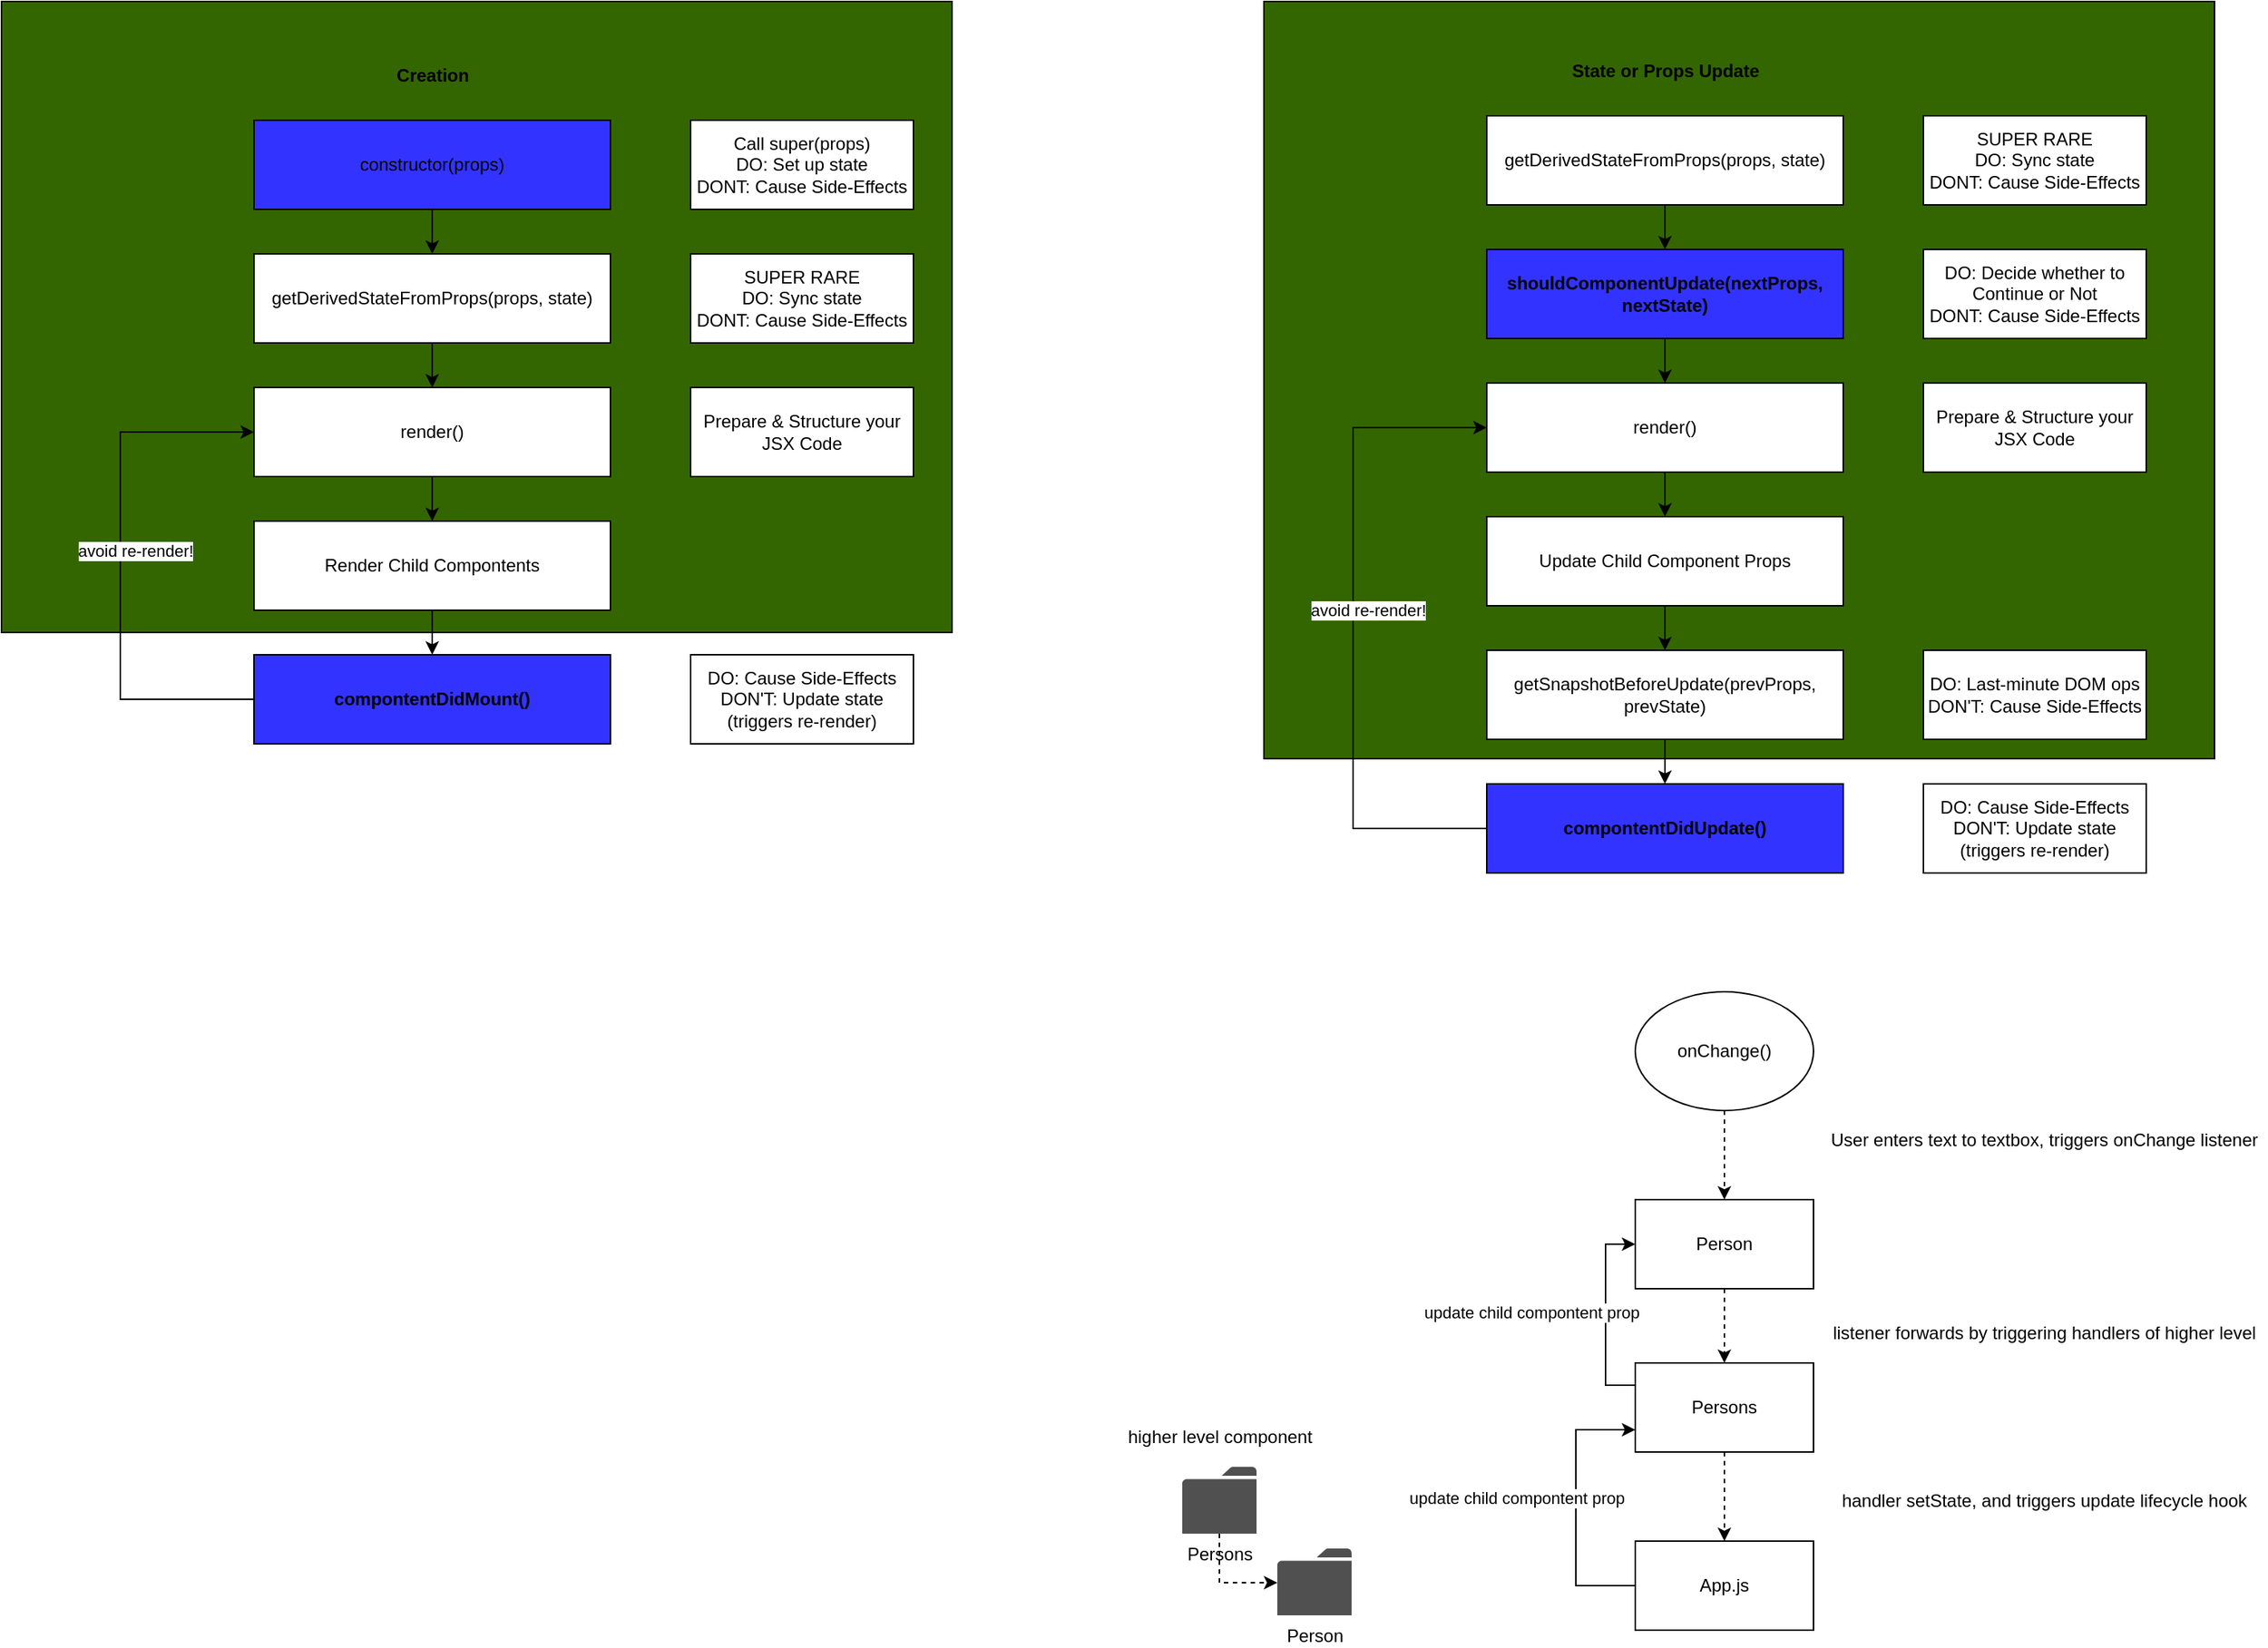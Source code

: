 <mxfile version="13.1.3">
    <diagram id="6hGFLwfOUW9BJ-s0fimq" name="Component Lifecycle">
        <mxGraphModel dx="898" dy="490" grid="1" gridSize="10" guides="1" tooltips="1" connect="1" arrows="1" fold="1" page="1" pageScale="1" pageWidth="827" pageHeight="1169" math="0" shadow="0">
            <root>
                <mxCell id="0"/>
                <mxCell id="1" parent="0"/>
                <mxCell id="54" style="edgeStyle=orthogonalEdgeStyle;rounded=0;orthogonalLoop=1;jettySize=auto;html=1;entryX=0;entryY=0.75;entryDx=0;entryDy=0;exitX=0;exitY=0.5;exitDx=0;exitDy=0;" parent="1" source="44" target="45" edge="1">
                    <mxGeometry relative="1" as="geometry">
                        <Array as="points">
                            <mxPoint x="1160" y="1110"/>
                            <mxPoint x="1160" y="1005"/>
                        </Array>
                    </mxGeometry>
                </mxCell>
                <mxCell id="56" value="update child compontent prop" style="edgeLabel;html=1;align=center;verticalAlign=middle;resizable=0;points=[];" parent="54" vertex="1" connectable="0">
                    <mxGeometry x="0.182" y="3" relative="1" as="geometry">
                        <mxPoint x="-37" y="10" as="offset"/>
                    </mxGeometry>
                </mxCell>
                <mxCell id="44" value="App.js" style="rounded=0;whiteSpace=wrap;html=1;fillColor=none;" parent="1" vertex="1">
                    <mxGeometry x="1200" y="1080" width="120" height="60" as="geometry"/>
                </mxCell>
                <mxCell id="41" value="" style="rounded=0;whiteSpace=wrap;html=1;fillColor=#336600;" parent="1" vertex="1">
                    <mxGeometry x="100" y="43" width="640" height="425" as="geometry"/>
                </mxCell>
                <mxCell id="40" value="" style="rounded=0;whiteSpace=wrap;html=1;fillColor=#336600;" parent="1" vertex="1">
                    <mxGeometry x="950" y="43" width="640" height="510" as="geometry"/>
                </mxCell>
                <mxCell id="13" value="" style="edgeStyle=orthogonalEdgeStyle;rounded=0;orthogonalLoop=1;jettySize=auto;html=1;" parent="1" source="2" target="5" edge="1">
                    <mxGeometry relative="1" as="geometry"/>
                </mxCell>
                <mxCell id="2" value="constructor(props)" style="rounded=0;whiteSpace=wrap;html=1;fillColor=#3333FF;" parent="1" vertex="1">
                    <mxGeometry x="270" y="123" width="240" height="60" as="geometry"/>
                </mxCell>
                <mxCell id="3" value="Creation" style="text;html=1;align=center;verticalAlign=middle;resizable=0;points=[];autosize=1;fontStyle=1" parent="1" vertex="1">
                    <mxGeometry x="360" y="83" width="60" height="20" as="geometry"/>
                </mxCell>
                <mxCell id="4" value="State or Props Update" style="text;html=1;align=center;verticalAlign=middle;resizable=0;points=[];autosize=1;fontStyle=1" parent="1" vertex="1">
                    <mxGeometry x="1150" y="80" width="140" height="20" as="geometry"/>
                </mxCell>
                <mxCell id="14" value="" style="edgeStyle=orthogonalEdgeStyle;rounded=0;orthogonalLoop=1;jettySize=auto;html=1;" parent="1" source="5" target="8" edge="1">
                    <mxGeometry relative="1" as="geometry"/>
                </mxCell>
                <mxCell id="5" value="getDerivedStateFromProps(props, state)" style="rounded=0;whiteSpace=wrap;html=1;" parent="1" vertex="1">
                    <mxGeometry x="270" y="213" width="240" height="60" as="geometry"/>
                </mxCell>
                <mxCell id="6" value="Call super(props)&lt;br&gt;DO: Set up state&lt;br&gt;DONT: Cause Side-Effects" style="rounded=0;whiteSpace=wrap;html=1;" parent="1" vertex="1">
                    <mxGeometry x="564" y="123" width="150" height="60" as="geometry"/>
                </mxCell>
                <mxCell id="7" value="SUPER RARE&lt;br&gt;DO: Sync state&lt;br&gt;DONT: Cause Side-Effects" style="rounded=0;whiteSpace=wrap;html=1;" parent="1" vertex="1">
                    <mxGeometry x="564" y="213" width="150" height="60" as="geometry"/>
                </mxCell>
                <mxCell id="15" value="" style="edgeStyle=orthogonalEdgeStyle;rounded=0;orthogonalLoop=1;jettySize=auto;html=1;" parent="1" source="8" target="10" edge="1">
                    <mxGeometry relative="1" as="geometry"/>
                </mxCell>
                <mxCell id="8" value="render()" style="rounded=0;whiteSpace=wrap;html=1;" parent="1" vertex="1">
                    <mxGeometry x="270" y="303" width="240" height="60" as="geometry"/>
                </mxCell>
                <mxCell id="9" value="Prepare &amp;amp; Structure your JSX Code" style="rounded=0;whiteSpace=wrap;html=1;" parent="1" vertex="1">
                    <mxGeometry x="564" y="303" width="150" height="60" as="geometry"/>
                </mxCell>
                <mxCell id="16" value="" style="edgeStyle=orthogonalEdgeStyle;rounded=0;orthogonalLoop=1;jettySize=auto;html=1;" parent="1" source="10" target="11" edge="1">
                    <mxGeometry relative="1" as="geometry"/>
                </mxCell>
                <mxCell id="10" value="Render Child Compontents" style="rounded=0;whiteSpace=wrap;html=1;" parent="1" vertex="1">
                    <mxGeometry x="270" y="393" width="240" height="60" as="geometry"/>
                </mxCell>
                <mxCell id="18" style="edgeStyle=orthogonalEdgeStyle;rounded=0;orthogonalLoop=1;jettySize=auto;html=1;entryX=0;entryY=0.5;entryDx=0;entryDy=0;exitX=0;exitY=0.5;exitDx=0;exitDy=0;" parent="1" source="11" target="8" edge="1">
                    <mxGeometry relative="1" as="geometry">
                        <Array as="points">
                            <mxPoint x="180" y="513"/>
                            <mxPoint x="180" y="333"/>
                        </Array>
                    </mxGeometry>
                </mxCell>
                <mxCell id="19" value="avoid re-render!" style="edgeLabel;html=1;align=center;verticalAlign=middle;resizable=0;points=[];" parent="18" vertex="1" connectable="0">
                    <mxGeometry x="0.056" y="1" relative="1" as="geometry">
                        <mxPoint x="11" as="offset"/>
                    </mxGeometry>
                </mxCell>
                <mxCell id="11" value="compontentDidMount()" style="rounded=0;whiteSpace=wrap;html=1;fillColor=#3333FF;fontStyle=1" parent="1" vertex="1">
                    <mxGeometry x="270" y="483" width="240" height="60" as="geometry"/>
                </mxCell>
                <mxCell id="12" value="DO: Cause Side-Effects&lt;br&gt;DON'T: Update state (triggers re-render)" style="rounded=0;whiteSpace=wrap;html=1;" parent="1" vertex="1">
                    <mxGeometry x="564" y="483" width="150" height="60" as="geometry"/>
                </mxCell>
                <mxCell id="20" value="" style="edgeStyle=orthogonalEdgeStyle;rounded=0;orthogonalLoop=1;jettySize=auto;html=1;" parent="1" source="21" target="23" edge="1">
                    <mxGeometry relative="1" as="geometry"/>
                </mxCell>
                <mxCell id="21" value="getDerivedStateFromProps(props, state)" style="rounded=0;whiteSpace=wrap;html=1;" parent="1" vertex="1">
                    <mxGeometry x="1100" y="120" width="240" height="60" as="geometry"/>
                </mxCell>
                <mxCell id="22" value="" style="edgeStyle=orthogonalEdgeStyle;rounded=0;orthogonalLoop=1;jettySize=auto;html=1;" parent="1" source="23" target="27" edge="1">
                    <mxGeometry relative="1" as="geometry"/>
                </mxCell>
                <mxCell id="23" value="shouldComponentUpdate(nextProps, nextState)" style="rounded=0;whiteSpace=wrap;html=1;fillColor=#3333FF;fontStyle=1" parent="1" vertex="1">
                    <mxGeometry x="1100" y="210" width="240" height="60" as="geometry"/>
                </mxCell>
                <mxCell id="24" value="SUPER RARE&lt;br&gt;DO: Sync state&lt;br&gt;DONT: Cause Side-Effects" style="rounded=0;whiteSpace=wrap;html=1;" parent="1" vertex="1">
                    <mxGeometry x="1394" y="120" width="150" height="60" as="geometry"/>
                </mxCell>
                <mxCell id="25" value="DO: Decide whether to Continue or Not&lt;br&gt;DONT: Cause Side-Effects" style="rounded=0;whiteSpace=wrap;html=1;" parent="1" vertex="1">
                    <mxGeometry x="1394" y="210" width="150" height="60" as="geometry"/>
                </mxCell>
                <mxCell id="26" value="" style="edgeStyle=orthogonalEdgeStyle;rounded=0;orthogonalLoop=1;jettySize=auto;html=1;" parent="1" source="27" target="30" edge="1">
                    <mxGeometry relative="1" as="geometry"/>
                </mxCell>
                <mxCell id="27" value="render()" style="rounded=0;whiteSpace=wrap;html=1;" parent="1" vertex="1">
                    <mxGeometry x="1100" y="300" width="240" height="60" as="geometry"/>
                </mxCell>
                <mxCell id="28" value="Prepare &amp;amp; Structure your JSX Code" style="rounded=0;whiteSpace=wrap;html=1;" parent="1" vertex="1">
                    <mxGeometry x="1394" y="300" width="150" height="60" as="geometry"/>
                </mxCell>
                <mxCell id="29" value="" style="edgeStyle=orthogonalEdgeStyle;rounded=0;orthogonalLoop=1;jettySize=auto;html=1;" parent="1" source="30" target="33" edge="1">
                    <mxGeometry relative="1" as="geometry"/>
                </mxCell>
                <mxCell id="30" value="Update Child Component Props" style="rounded=0;whiteSpace=wrap;html=1;" parent="1" vertex="1">
                    <mxGeometry x="1100" y="390" width="240" height="60" as="geometry"/>
                </mxCell>
                <mxCell id="31" style="edgeStyle=orthogonalEdgeStyle;rounded=0;orthogonalLoop=1;jettySize=auto;html=1;entryX=0;entryY=0.5;entryDx=0;entryDy=0;exitX=0;exitY=0.5;exitDx=0;exitDy=0;" parent="1" source="37" target="27" edge="1">
                    <mxGeometry relative="1" as="geometry">
                        <Array as="points">
                            <mxPoint x="1010" y="600"/>
                            <mxPoint x="1010" y="330"/>
                        </Array>
                    </mxGeometry>
                </mxCell>
                <mxCell id="32" value="avoid re-render!" style="edgeLabel;html=1;align=center;verticalAlign=middle;resizable=0;points=[];" parent="31" vertex="1" connectable="0">
                    <mxGeometry x="0.056" y="1" relative="1" as="geometry">
                        <mxPoint x="11" as="offset"/>
                    </mxGeometry>
                </mxCell>
                <mxCell id="38" value="" style="edgeStyle=orthogonalEdgeStyle;rounded=0;orthogonalLoop=1;jettySize=auto;html=1;" parent="1" source="33" target="37" edge="1">
                    <mxGeometry relative="1" as="geometry"/>
                </mxCell>
                <mxCell id="33" value="getSnapshotBeforeUpdate(prevProps, prevState)" style="rounded=0;whiteSpace=wrap;html=1;" parent="1" vertex="1">
                    <mxGeometry x="1100" y="480" width="240" height="60" as="geometry"/>
                </mxCell>
                <mxCell id="34" value="DO: Cause Side-Effects&lt;br&gt;DON'T: Update state (triggers re-render)" style="rounded=0;whiteSpace=wrap;html=1;" parent="1" vertex="1">
                    <mxGeometry x="1394" y="570" width="150" height="60" as="geometry"/>
                </mxCell>
                <mxCell id="37" value="compontentDidUpdate()" style="rounded=0;whiteSpace=wrap;html=1;fillColor=#3333FF;fontStyle=1" parent="1" vertex="1">
                    <mxGeometry x="1100" y="570" width="240" height="60" as="geometry"/>
                </mxCell>
                <mxCell id="39" value="DO: Last-minute DOM ops&lt;br&gt;DON'T: Cause Side-Effects" style="rounded=0;whiteSpace=wrap;html=1;" parent="1" vertex="1">
                    <mxGeometry x="1394" y="480" width="150" height="60" as="geometry"/>
                </mxCell>
                <mxCell id="53" style="edgeStyle=orthogonalEdgeStyle;rounded=0;orthogonalLoop=1;jettySize=auto;html=1;entryX=0.5;entryY=0;entryDx=0;entryDy=0;dashed=1;" parent="1" source="45" target="44" edge="1">
                    <mxGeometry relative="1" as="geometry"/>
                </mxCell>
                <mxCell id="55" style="edgeStyle=orthogonalEdgeStyle;rounded=0;orthogonalLoop=1;jettySize=auto;html=1;entryX=0;entryY=0.5;entryDx=0;entryDy=0;exitX=0;exitY=0.25;exitDx=0;exitDy=0;" parent="1" source="45" target="46" edge="1">
                    <mxGeometry relative="1" as="geometry"/>
                </mxCell>
                <mxCell id="57" value="update child compontent prop" style="edgeLabel;html=1;align=center;verticalAlign=middle;resizable=0;points=[];" parent="55" vertex="1" connectable="0">
                    <mxGeometry x="0.001" y="-5" relative="1" as="geometry">
                        <mxPoint x="-55" y="-2.14" as="offset"/>
                    </mxGeometry>
                </mxCell>
                <mxCell id="45" value="Persons" style="rounded=0;whiteSpace=wrap;html=1;fillColor=none;" parent="1" vertex="1">
                    <mxGeometry x="1200" y="960" width="120" height="60" as="geometry"/>
                </mxCell>
                <mxCell id="75" style="edgeStyle=orthogonalEdgeStyle;rounded=0;orthogonalLoop=1;jettySize=auto;html=1;dashed=1;" parent="1" source="46" target="45" edge="1">
                    <mxGeometry relative="1" as="geometry"/>
                </mxCell>
                <mxCell id="46" value="Person" style="rounded=0;whiteSpace=wrap;html=1;fillColor=none;" parent="1" vertex="1">
                    <mxGeometry x="1200" y="850" width="120" height="60" as="geometry"/>
                </mxCell>
                <mxCell id="74" style="edgeStyle=orthogonalEdgeStyle;rounded=0;orthogonalLoop=1;jettySize=auto;html=1;exitX=0.5;exitY=1;exitDx=0;exitDy=0;entryX=0.5;entryY=0;entryDx=0;entryDy=0;dashed=1;" parent="1" source="49" target="46" edge="1">
                    <mxGeometry relative="1" as="geometry"/>
                </mxCell>
                <mxCell id="49" value="onChange()" style="ellipse;whiteSpace=wrap;html=1;fillColor=none;" parent="1" vertex="1">
                    <mxGeometry x="1200" y="710" width="120" height="80" as="geometry"/>
                </mxCell>
                <mxCell id="58" value="User enters text to textbox, triggers onChange listener" style="text;html=1;align=center;verticalAlign=middle;resizable=0;points=[];autosize=1;" parent="1" vertex="1">
                    <mxGeometry x="1325" y="800" width="300" height="20" as="geometry"/>
                </mxCell>
                <mxCell id="59" value="listener forwards by triggering handlers of higher level" style="text;html=1;align=center;verticalAlign=middle;resizable=0;points=[];autosize=1;" parent="1" vertex="1">
                    <mxGeometry x="1325" y="930" width="300" height="20" as="geometry"/>
                </mxCell>
                <mxCell id="60" value="handler setState, and triggers update lifecycle hook" style="text;html=1;align=center;verticalAlign=middle;resizable=0;points=[];autosize=1;" parent="1" vertex="1">
                    <mxGeometry x="1330" y="1042.5" width="290" height="20" as="geometry"/>
                </mxCell>
                <mxCell id="68" style="edgeStyle=orthogonalEdgeStyle;rounded=0;orthogonalLoop=1;jettySize=auto;html=1;dashed=1;" parent="1" source="69" target="70" edge="1">
                    <mxGeometry relative="1" as="geometry">
                        <mxPoint x="935" y="1090" as="targetPoint"/>
                        <Array as="points">
                            <mxPoint x="920" y="1108"/>
                        </Array>
                    </mxGeometry>
                </mxCell>
                <mxCell id="69" value="Persons" style="pointerEvents=1;shadow=0;dashed=0;html=1;strokeColor=none;fillColor=#505050;labelPosition=center;verticalLabelPosition=bottom;verticalAlign=top;outlineConnect=0;align=center;shape=mxgraph.office.concepts.folder;" parent="1" vertex="1">
                    <mxGeometry x="895" y="1030" width="50" height="45" as="geometry"/>
                </mxCell>
                <mxCell id="70" value="Person" style="pointerEvents=1;shadow=0;dashed=0;html=1;strokeColor=none;fillColor=#505050;labelPosition=center;verticalLabelPosition=bottom;verticalAlign=top;outlineConnect=0;align=center;shape=mxgraph.office.concepts.folder;" parent="1" vertex="1">
                    <mxGeometry x="959" y="1085" width="50" height="45" as="geometry"/>
                </mxCell>
                <mxCell id="71" value="higher level component" style="text;html=1;align=center;verticalAlign=middle;resizable=0;points=[];autosize=1;" parent="1" vertex="1">
                    <mxGeometry x="850" y="1000" width="140" height="20" as="geometry"/>
                </mxCell>
            </root>
        </mxGraphModel>
    </diagram>
</mxfile>